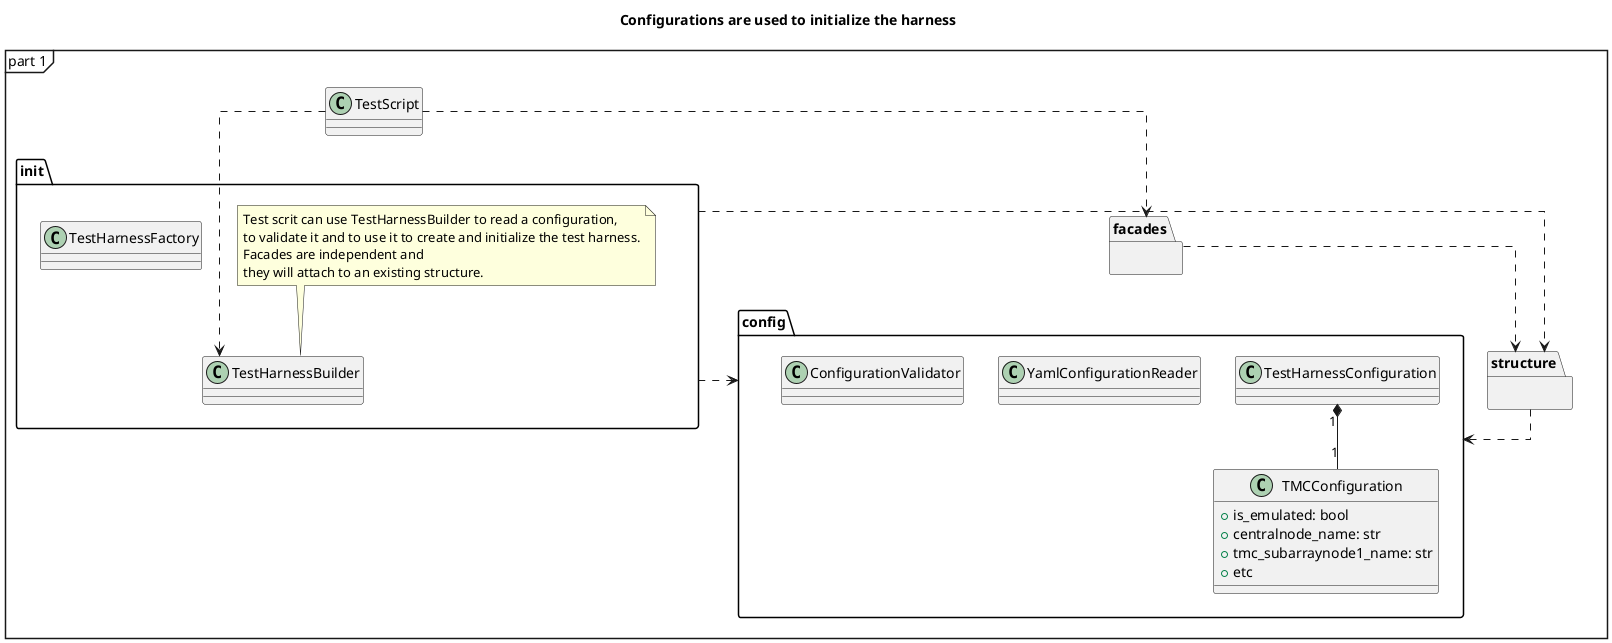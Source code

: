 @startuml
mainframe part 1
'skinparam packageStyle rectangle
skinparam linetype ortho

top to bottom direction

title Configurations are used to initialize the harness

class TestScript

package "init" {

    class TestHarnessBuilder {
    }
    note top
    Test scrit can use TestHarnessBuilder to read a configuration,
    to validate it and to use it to create and initialize the test harness.
    Facades are independent and
    they will attach to an existing structure.
    end note

    
    class TestHarnessFactory {
    }
    
}

package "config" {

    class TestHarnessConfiguration {
    }

    class TMCConfiguration {
        + is_emulated: bool
        + centralnode_name: str
        + tmc_subarraynode1_name: str
        + etc
    }

    TestHarnessConfiguration "1" *-- "1" TMCConfiguration


    class YamlConfigurationReader {}

    class ConfigurationValidator {}
}


package "facades" {
}


package "structure" {

}

' package "actions" {

' }


TestScript ..> TestHarnessBuilder
TestScript ..> facades

' actions ..> structure
' facades ..> actions
facades ..> structure

structure .right.> config
init ..> config
init ..> structure

@enduml